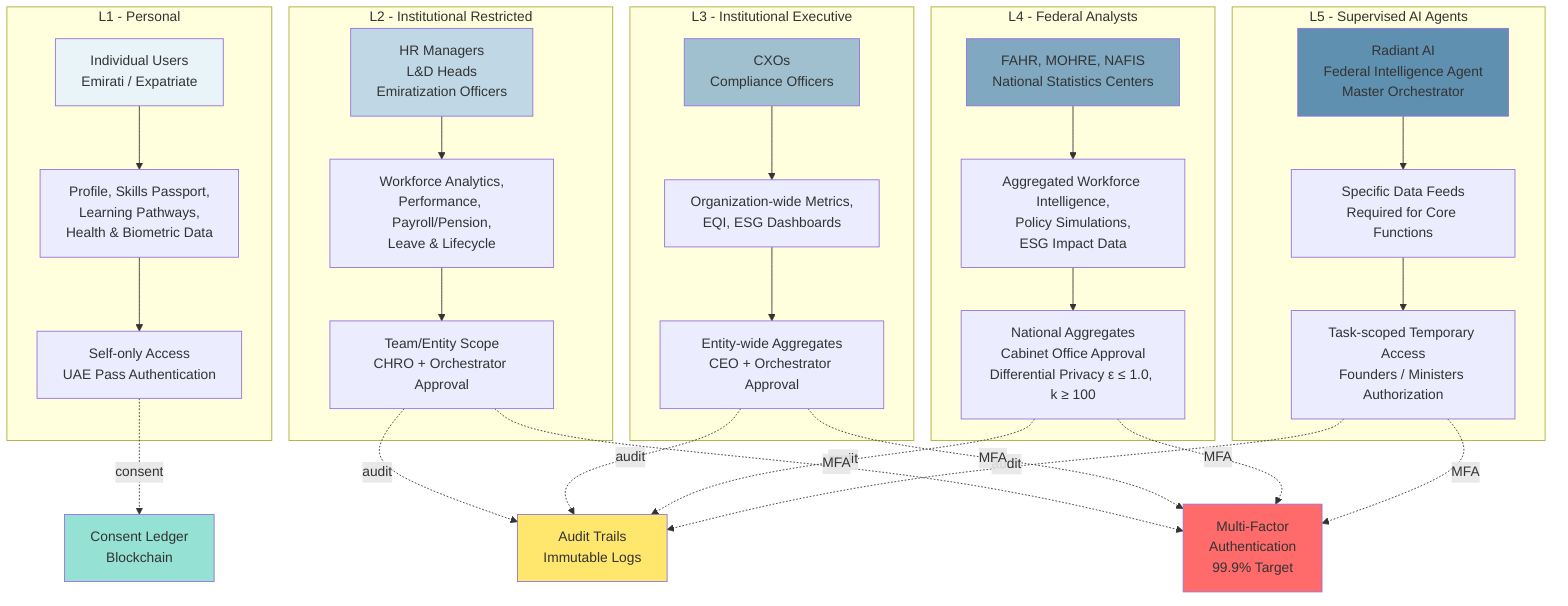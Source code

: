 graph TD
    subgraph "L1 - Personal"
        U1[Individual Users<br/>Emirati / Expatriate]
        D1[Profile, Skills Passport,<br/>Learning Pathways,<br/>Health & Biometric Data]
        A1[Self-only Access<br/>UAE Pass Authentication]
    end
    
    subgraph "L2 - Institutional Restricted"
        U2[HR Managers<br/>L&D Heads<br/>Emiratization Officers]
        D2[Workforce Analytics,<br/>Performance, Payroll/Pension,<br/>Leave & Lifecycle]
        A2[Team/Entity Scope<br/>CHRO + Orchestrator Approval]
    end
    
    subgraph "L3 - Institutional Executive"
        U3[CXOs<br/>Compliance Officers]
        D3[Organization-wide Metrics,<br/>EQI, ESG Dashboards]
        A3[Entity-wide Aggregates<br/>CEO + Orchestrator Approval]
    end
    
    subgraph "L4 - Federal Analysts"
        U4[FAHR, MOHRE, NAFIS<br/>National Statistics Centers]
        D4[Aggregated Workforce Intelligence,<br/>Policy Simulations,<br/>ESG Impact Data]
        A4[National Aggregates<br/>Cabinet Office Approval<br/>Differential Privacy ε ≤ 1.0, k ≥ 100]
    end
    
    subgraph "L5 - Supervised AI Agents"
        U5[Radiant AI<br/>Federal Intelligence Agent<br/>Master Orchestrator]
        D5[Specific Data Feeds<br/>Required for Core Functions]
        A5[Task-scoped Temporary Access<br/>Founders / Ministers Authorization]
    end
    
    U1 --> D1
    D1 --> A1
    
    U2 --> D2
    D2 --> A2
    
    U3 --> D3
    D3 --> A3
    
    U4 --> D4
    D4 --> A4
    
    U5 --> D5
    D5 --> A5
    
    A1 -.consent.-> CONSENT[Consent Ledger<br/>Blockchain]
    A2 -.audit.-> AUDIT[Audit Trails<br/>Immutable Logs]
    A3 -.audit.-> AUDIT
    A4 -.audit.-> AUDIT
    A5 -.audit.-> AUDIT
    
    A2 -.MFA.-> MFA[Multi-Factor<br/>Authentication<br/>99.9% Target]
    A3 -.MFA.-> MFA
    A4 -.MFA.-> MFA
    A5 -.MFA.-> MFA
    
    style U1 fill:#E8F4F8
    style U2 fill:#C0D8E6
    style U3 fill:#A0C0D0
    style U4 fill:#80A8C0
    style U5 fill:#6090B0
    style CONSENT fill:#95E1D3
    style AUDIT fill:#FFE66D
    style MFA fill:#FF6B6B